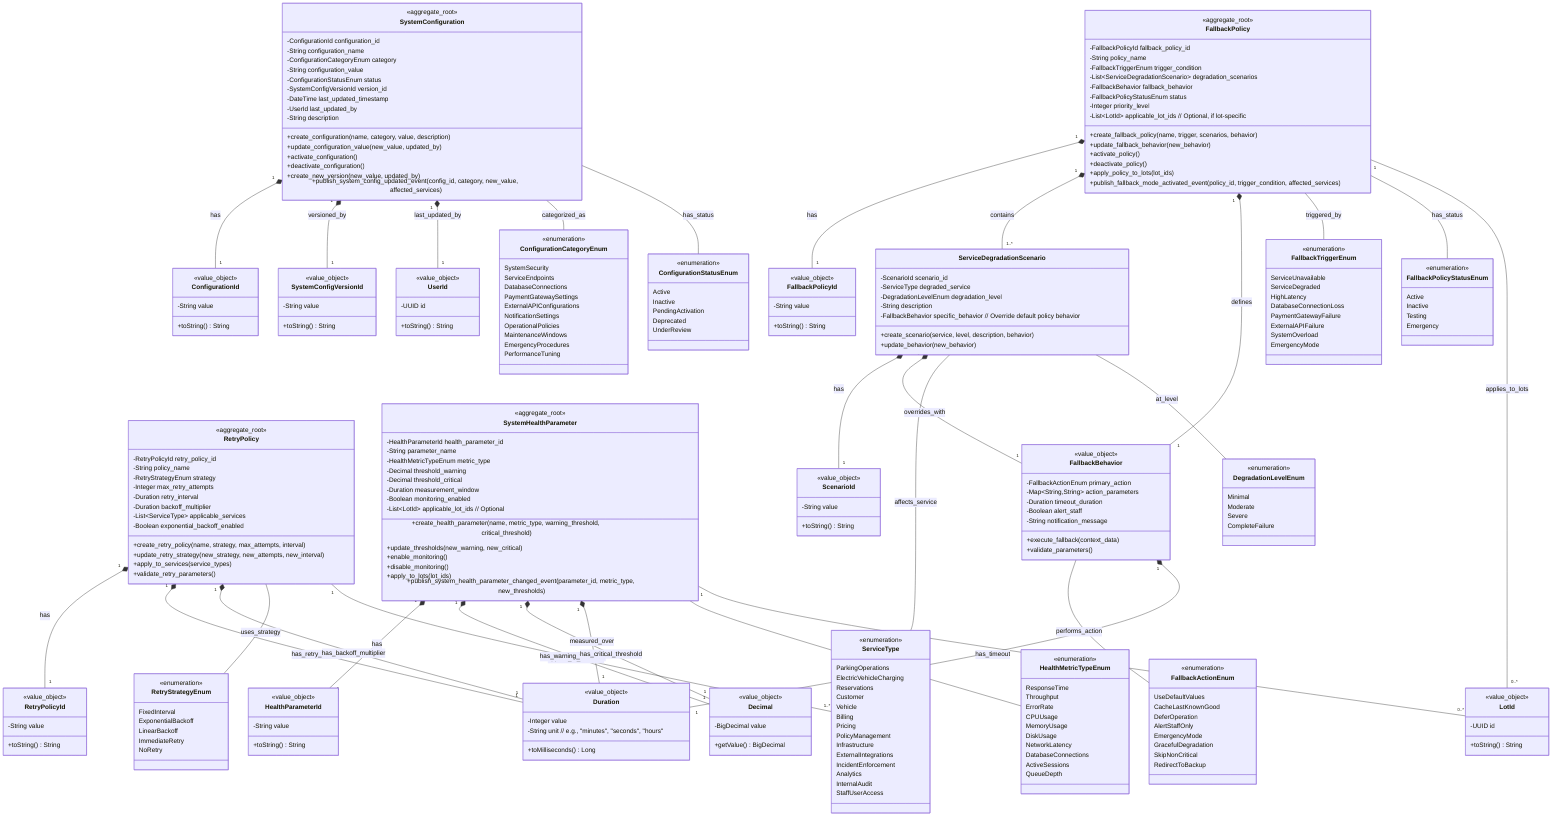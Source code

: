 classDiagram
    class SystemConfiguration {
        <<aggregate_root>>
        -ConfigurationId configuration_id
        -String configuration_name
        -ConfigurationCategoryEnum category
        -String configuration_value
        -ConfigurationStatusEnum status
        -SystemConfigVersionId version_id
        -DateTime last_updated_timestamp
        -UserId last_updated_by
        -String description
        +create_configuration(name, category, value, description)
        +update_configuration_value(new_value, updated_by)
        +activate_configuration()
        +deactivate_configuration()
        +create_new_version(new_value, updated_by)
        +publish_system_config_updated_event(config_id, category, new_value, affected_services)
    }

    class FallbackPolicy {
        <<aggregate_root>>
        -FallbackPolicyId fallback_policy_id
        -String policy_name
        -FallbackTriggerEnum trigger_condition
        -List~ServiceDegradationScenario~ degradation_scenarios
        -FallbackBehavior fallback_behavior
        -FallbackPolicyStatusEnum status
        -Integer priority_level
        -List~LotId~ applicable_lot_ids // Optional, if lot-specific
        +create_fallback_policy(name, trigger, scenarios, behavior)
        +update_fallback_behavior(new_behavior)
        +activate_policy()
        +deactivate_policy()
        +apply_policy_to_lots(lot_ids)
        +publish_fallback_mode_activated_event(policy_id, trigger_condition, affected_services)
    }

    class RetryPolicy {
        <<aggregate_root>>
        -RetryPolicyId retry_policy_id
        -String policy_name
        -RetryStrategyEnum strategy
        -Integer max_retry_attempts
        -Duration retry_interval
        -Duration backoff_multiplier
        -List~ServiceType~ applicable_services
        -Boolean exponential_backoff_enabled
        +create_retry_policy(name, strategy, max_attempts, interval)
        +update_retry_strategy(new_strategy, new_attempts, new_interval)
        +apply_to_services(service_types)
        +validate_retry_parameters()
    }

    class SystemHealthParameter {
        <<aggregate_root>>
        -HealthParameterId health_parameter_id
        -String parameter_name
        -HealthMetricTypeEnum metric_type
        -Decimal threshold_warning
        -Decimal threshold_critical
        -Duration measurement_window
        -Boolean monitoring_enabled
        -List~LotId~ applicable_lot_ids // Optional
        +create_health_parameter(name, metric_type, warning_threshold, critical_threshold)
        +update_thresholds(new_warning, new_critical)
        +enable_monitoring()
        +disable_monitoring()
        +apply_to_lots(lot_ids)
        +publish_system_health_parameter_changed_event(parameter_id, metric_type, new_thresholds)
    }

    class ServiceDegradationScenario {
        -ScenarioId scenario_id
        -ServiceType degraded_service
        -DegradationLevelEnum degradation_level
        -String description
        -FallbackBehavior specific_behavior // Override default policy behavior
        +create_scenario(service, level, description, behavior)
        +update_behavior(new_behavior)
    }

    class FallbackBehavior {
        <<value_object>>
        -FallbackActionEnum primary_action
        -Map~String,String~ action_parameters
        -Duration timeout_duration
        -Boolean alert_staff
        -String notification_message
        +execute_fallback(context_data)
        +validate_parameters()
    }

    class ConfigurationCategoryEnum {
        <<enumeration>>
        SystemSecurity
        ServiceEndpoints
        DatabaseConnections
        PaymentGatewaySettings
        ExternalAPIConfigurations
        NotificationSettings
        OperationalPolicies
        MaintenanceWindows
        EmergencyProcedures
        PerformanceTuning
    }

    class ConfigurationStatusEnum {
        <<enumeration>>
        Active
        Inactive
        PendingActivation
        Deprecated
        UnderReview
    }

    class FallbackTriggerEnum {
        <<enumeration>>
        ServiceUnavailable
        ServiceDegraded
        HighLatency
        DatabaseConnectionLoss
        PaymentGatewayFailure
        ExternalAPIFailure
        SystemOverload
        EmergencyMode
    }

    class FallbackPolicyStatusEnum {
        <<enumeration>>
        Active
        Inactive
        Testing
        Emergency
    }

    class RetryStrategyEnum {
        <<enumeration>>
        FixedInterval
        ExponentialBackoff
        LinearBackoff
        ImmediateRetry
        NoRetry
    }

    class ServiceType {
        <<enumeration>>
        ParkingOperations
        ElectricVehicleCharging
        Reservations
        Customer
        Vehicle
        Billing
        Pricing
        PolicyManagement
        Infrastructure
        ExternalIntegrations
        IncidentEnforcement
        Analytics
        InternalAudit
        StaffUserAccess
    }

    class HealthMetricTypeEnum {
        <<enumeration>>
        ResponseTime
        Throughput
        ErrorRate
        CPUUsage
        MemoryUsage
        DiskUsage
        NetworkLatency
        DatabaseConnections
        ActiveSessions
        QueueDepth
    }

    class DegradationLevelEnum {
        <<enumeration>>
        Minimal
        Moderate
        Severe
        CompleteFailure
    }

    class FallbackActionEnum {
        <<enumeration>>
        UseDefaultValues
        CacheLastKnownGood
        DeferOperation
        AlertStaffOnly
        EmergencyMode
        GracefulDegradation
        SkipNonCritical
        RedirectToBackup
    }

    class ConfigurationId {
        <<value_object>>
        -String value
        +toString() String
    }

    class FallbackPolicyId {
        <<value_object>>
        -String value
        +toString() String
    }

    class RetryPolicyId {
        <<value_object>>
        -String value
        +toString() String
    }

    class HealthParameterId {
        <<value_object>>
        -String value
        +toString() String
    }

    class ScenarioId {
        <<value_object>>
        -String value
        +toString() String
    }

    class SystemConfigVersionId {
        <<value_object>>
        -String value
        +toString() String
    }

    class LotId {
        <<value_object>>
        -UUID id
        +toString() String
    }

    class UserId {
        <<value_object>>
        -UUID id
        +toString() String
    }

    class Duration {
        <<value_object>>
        -Integer value
        -String unit // e.g., "minutes", "seconds", "hours"
        +toMilliseconds() Long
    }

    class Decimal {
        <<value_object>>
        -BigDecimal value
        +getValue() BigDecimal
    }

    SystemConfiguration "1" *-- "1" ConfigurationId : has
    SystemConfiguration "1" *-- "1" SystemConfigVersionId : versioned_by
    SystemConfiguration "1" *-- "1" UserId : last_updated_by
    SystemConfiguration -- ConfigurationCategoryEnum : categorized_as
    SystemConfiguration -- ConfigurationStatusEnum : has_status

    FallbackPolicy "1" *-- "1" FallbackPolicyId : has
    FallbackPolicy "1" *-- "1..*" ServiceDegradationScenario : contains
    FallbackPolicy "1" *-- "1" FallbackBehavior : defines
    FallbackPolicy -- FallbackTriggerEnum : triggered_by
    FallbackPolicy -- FallbackPolicyStatusEnum : has_status
    FallbackPolicy "1" -- "0..*" LotId : applies_to_lots

    RetryPolicy "1" *-- "1" RetryPolicyId : has
    RetryPolicy "1" *-- "1" Duration : has_retry_interval
    RetryPolicy "1" *-- "1" Duration : has_backoff_multiplier
    RetryPolicy -- RetryStrategyEnum : uses_strategy
    RetryPolicy "1" -- "1..*" ServiceType : applies_to_services

    SystemHealthParameter "1" *-- "1" HealthParameterId : has
    SystemHealthParameter "1" *-- "1" Decimal : has_warning_threshold
    SystemHealthParameter "1" *-- "1" Decimal : has_critical_threshold
    SystemHealthParameter "1" *-- "1" Duration : measured_over
    SystemHealthParameter -- HealthMetricTypeEnum : measures
    SystemHealthParameter "1" -- "0..*" LotId : monitors_lots

    ServiceDegradationScenario "1" *-- "1" ScenarioId : has
    ServiceDegradationScenario "1" *-- "1" FallbackBehavior : overrides_with
    ServiceDegradationScenario -- ServiceType : affects_service
    ServiceDegradationScenario -- DegradationLevelEnum : at_level

    FallbackBehavior -- FallbackActionEnum : performs_action
    FallbackBehavior "1" *-- "1" Duration : has_timeout